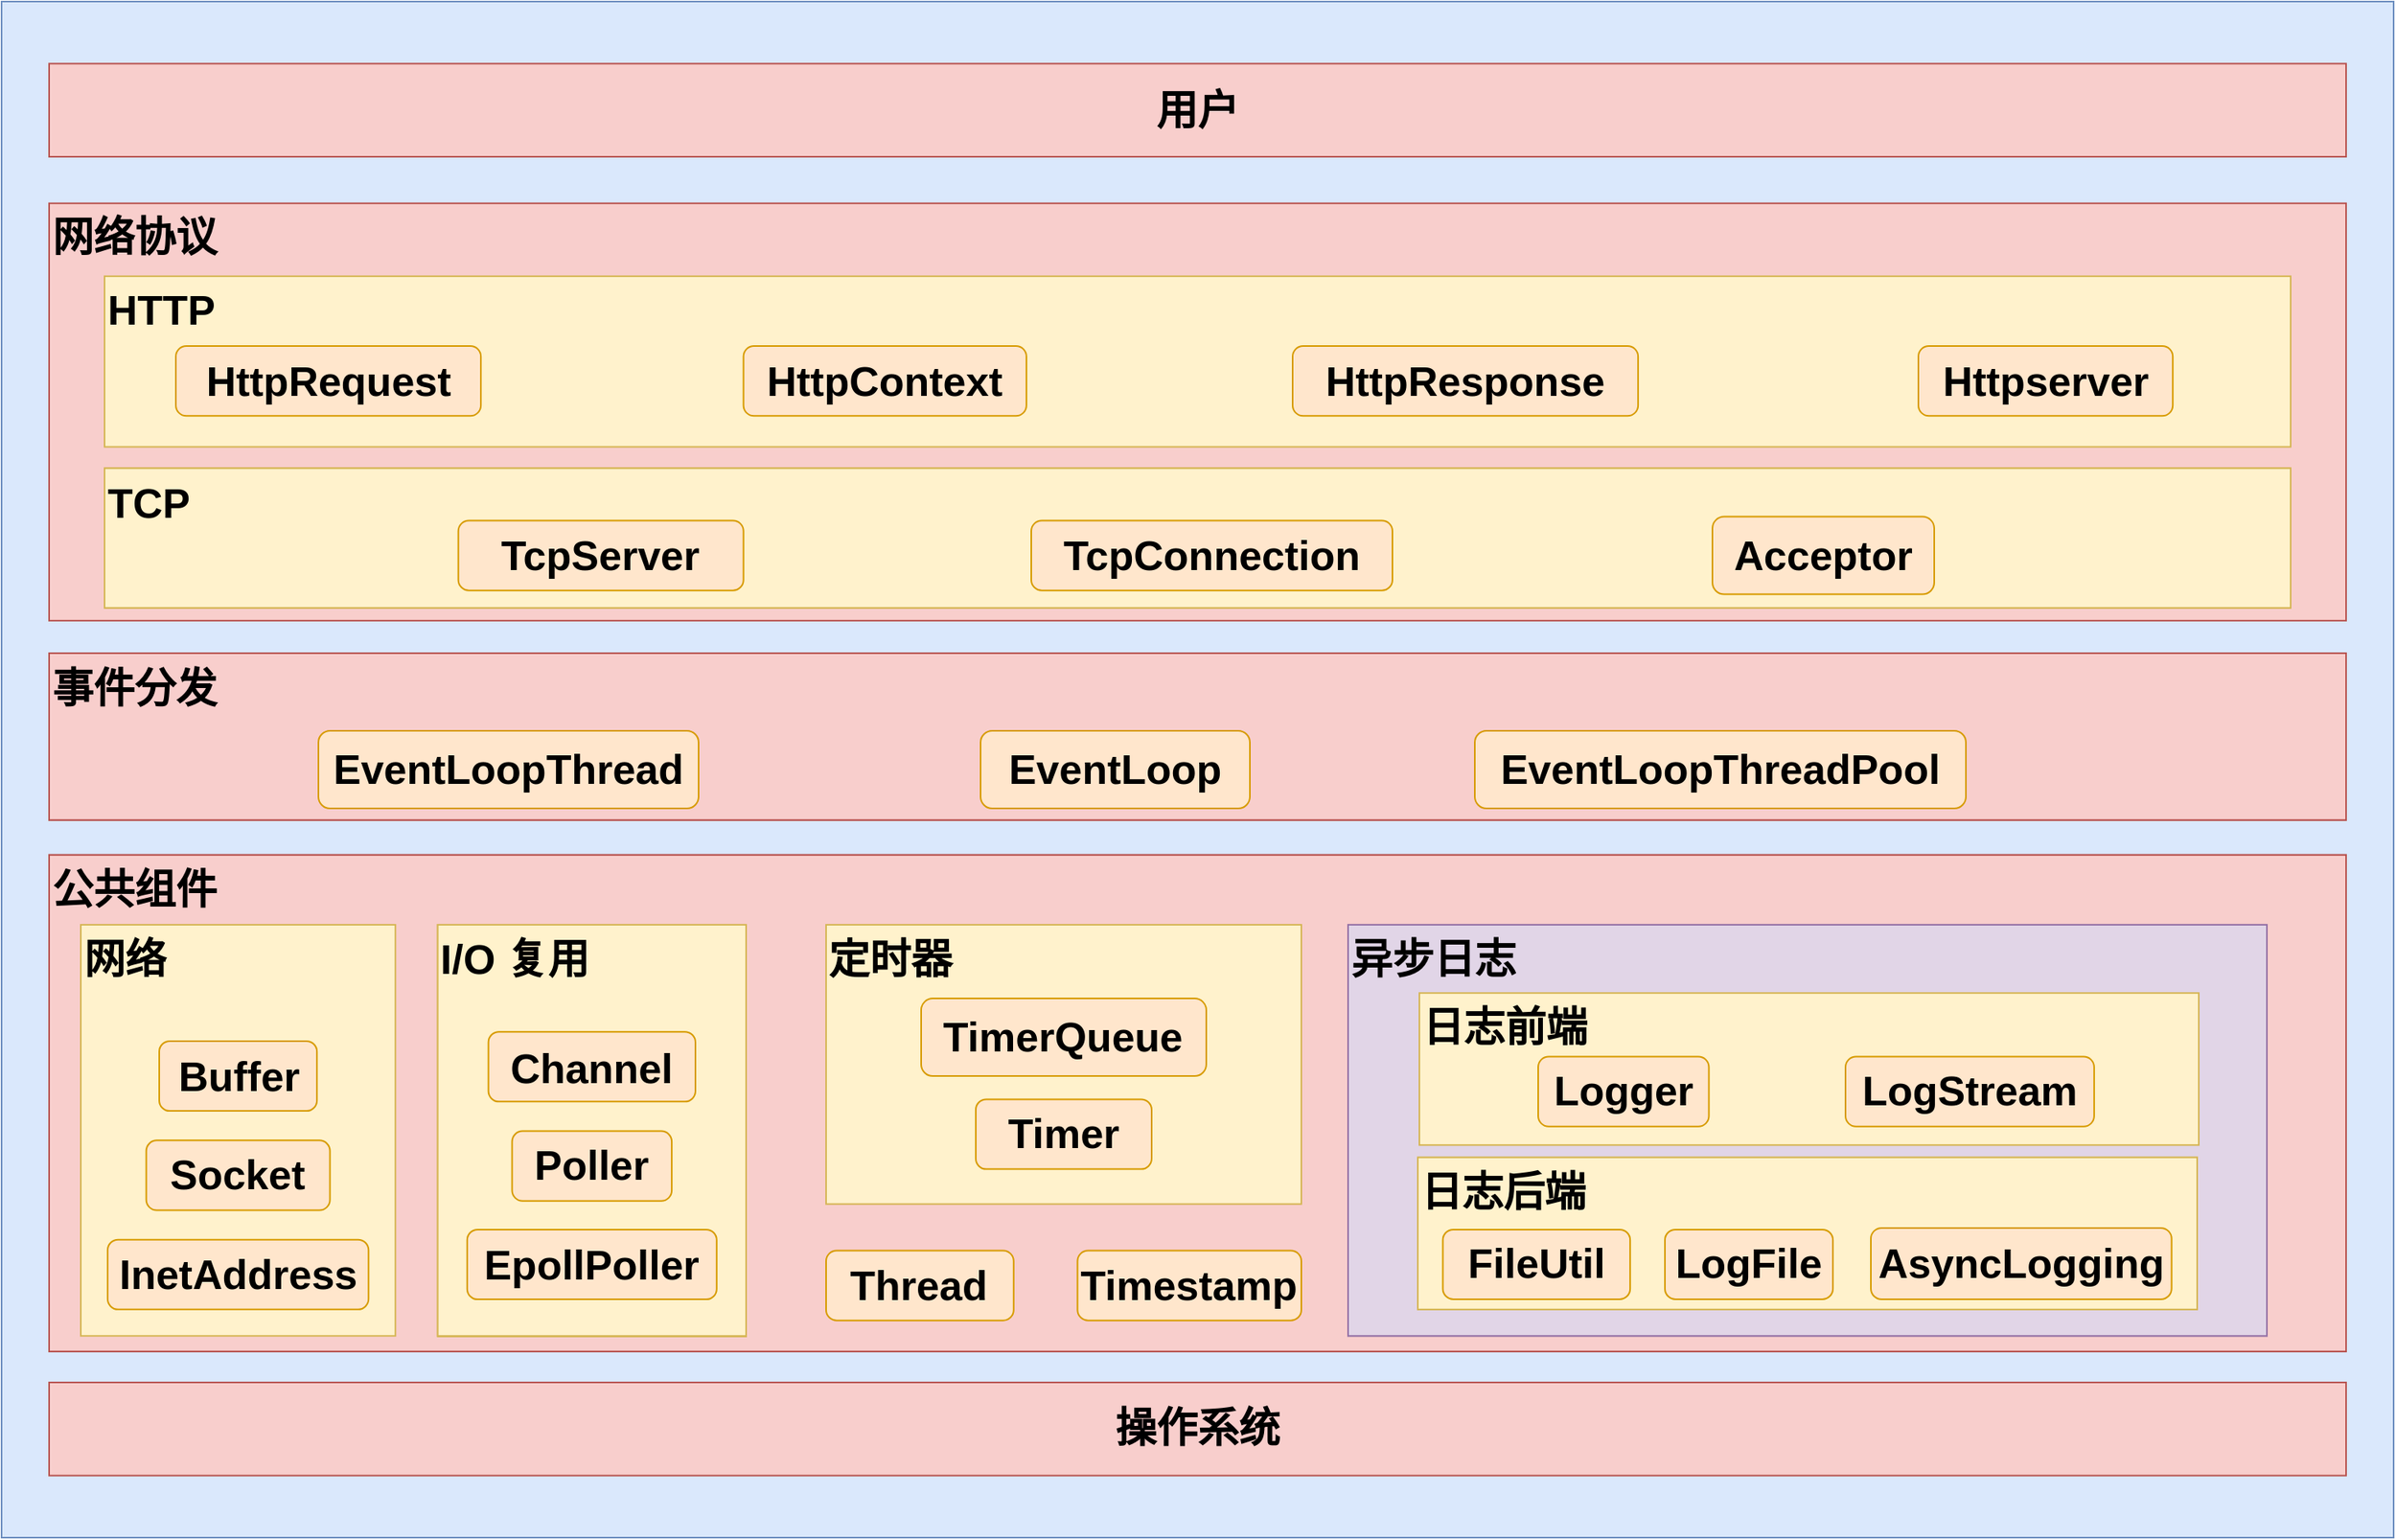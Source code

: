 <mxfile>
    <diagram id="ItH40t1ujjNK9veSvjqU" name="第 1 页">
        <mxGraphModel dx="2887" dy="1288" grid="1" gridSize="10" guides="1" tooltips="1" connect="1" arrows="1" fold="1" page="1" pageScale="1" pageWidth="827" pageHeight="1169" math="0" shadow="0">
            <root>
                <mxCell id="0"/>
                <mxCell id="1" parent="0"/>
                <mxCell id="150" value="" style="group;fillColor=#fff2cc;strokeColor=#d6b656;fillStyle=hatch;container=0;" parent="1" vertex="1" connectable="0">
                    <mxGeometry x="-80" y="1090" width="1510" height="970" as="geometry"/>
                </mxCell>
                <mxCell id="3" value="" style="rounded=0;html=1;fontSize=24;labelPosition=left;verticalLabelPosition=middle;align=left;verticalAlign=middle;glass=0;fillColor=#dae8fc;strokeColor=#6c8ebf;" parent="1" vertex="1">
                    <mxGeometry x="-80" y="1090" width="1510" height="970" as="geometry"/>
                </mxCell>
                <mxCell id="82" value="&lt;b&gt;操作系统&lt;/b&gt;" style="rounded=0;whiteSpace=wrap;html=1;sketch=0;fontSize=26;fillColor=#f8cecc;strokeColor=#b85450;" parent="1" vertex="1">
                    <mxGeometry x="-50" y="1962.02" width="1450" height="58.788" as="geometry"/>
                </mxCell>
                <mxCell id="98" value="&lt;b&gt;用户&lt;/b&gt;" style="rounded=0;whiteSpace=wrap;html=1;sketch=0;fontSize=26;fillColor=#f8cecc;strokeColor=#b85450;" parent="1" vertex="1">
                    <mxGeometry x="-50" y="1129.192" width="1450" height="58.788" as="geometry"/>
                </mxCell>
                <mxCell id="144" value="" style="group;fillColor=#f8cecc;strokeColor=#b85450;container=0;" parent="1" vertex="1" connectable="0">
                    <mxGeometry x="-50" y="1628.889" width="1450" height="313.535" as="geometry"/>
                </mxCell>
                <mxCell id="145" value="" style="group;fillColor=#f8cecc;strokeColor=#b85450;container=0;" parent="1" vertex="1" connectable="0">
                    <mxGeometry x="-50" y="1501.515" width="1450" height="105.328" as="geometry"/>
                </mxCell>
                <mxCell id="85" value="公共组件" style="rounded=0;whiteSpace=wrap;html=1;sketch=0;fontSize=26;align=left;fontStyle=1;verticalAlign=top;fillColor=#f8cecc;strokeColor=#b85450;" parent="1" vertex="1">
                    <mxGeometry x="-50" y="1628.889" width="1450" height="313.535" as="geometry"/>
                </mxCell>
                <mxCell id="136" value="" style="group" parent="1" vertex="1" connectable="0">
                    <mxGeometry x="440.49" y="1672.98" width="300" height="249.848" as="geometry"/>
                </mxCell>
                <mxCell id="28" value="&lt;b&gt;Thread&lt;/b&gt;" style="rounded=1;whiteSpace=wrap;html=1;fontSize=26;imageWidth=24;fillOpacity=100;spacing=3;flipH=0;fillColor=#ffe6cc;strokeColor=#d79b00;" parent="136" vertex="1">
                    <mxGeometry y="205.758" width="118.398" height="44.091" as="geometry"/>
                </mxCell>
                <mxCell id="33" value="&lt;b&gt;Timestamp&lt;/b&gt;" style="rounded=1;whiteSpace=wrap;html=1;fontSize=26;fontStyle=0;imageWidth=24;fillOpacity=100;spacing=3;flipH=0;fillColor=#ffe6cc;strokeColor=#d79b00;" parent="136" vertex="1">
                    <mxGeometry x="158.715" y="205.758" width="141.282" height="44.091" as="geometry"/>
                </mxCell>
                <mxCell id="135" value="" style="group" parent="136" vertex="1" connectable="0">
                    <mxGeometry width="300" height="176.364" as="geometry"/>
                </mxCell>
                <mxCell id="56" value="&lt;b&gt;定时器&lt;/b&gt;" style="rounded=0;whiteSpace=wrap;html=1;sketch=0;fontSize=26;align=left;verticalAlign=top;fillColor=#fff2cc;strokeColor=#d6b656;" parent="135" vertex="1">
                    <mxGeometry width="300" height="176.364" as="geometry"/>
                </mxCell>
                <mxCell id="57" value="&lt;span style=&quot;font-weight: 700;&quot;&gt;TimerQueue&lt;/span&gt;" style="rounded=1;whiteSpace=wrap;html=1;sketch=0;fontSize=26;verticalAlign=middle;align=center;spacing=3;flipV=0;flipH=1;fillColor=#ffe6cc;strokeColor=#d79b00;" parent="135" vertex="1">
                    <mxGeometry x="60" y="46.54" width="180" height="48.99" as="geometry"/>
                </mxCell>
                <mxCell id="27" value="&lt;b&gt;Timer&lt;/b&gt;" style="rounded=1;whiteSpace=wrap;html=1;fontSize=26;imageWidth=24;fillOpacity=100;spacing=3;flipV=0;flipH=1;fillColor=#ffe6cc;strokeColor=#d79b00;" parent="135" vertex="1">
                    <mxGeometry x="94.493" y="110.229" width="111.014" height="44.091" as="geometry"/>
                </mxCell>
                <mxCell id="141" value="" style="group;fillColor=#e1d5e7;strokeColor=#9673a6;" parent="1" vertex="1" connectable="0">
                    <mxGeometry x="770" y="1672.98" width="580" height="259.646" as="geometry"/>
                </mxCell>
                <mxCell id="11" value="异步日志" style="rounded=0;whiteSpace=wrap;html=1;align=left;fontSize=26;fontStyle=1;labelPosition=center;verticalLabelPosition=middle;verticalAlign=top;fillColor=#e1d5e7;strokeColor=#9673a6;" parent="141" vertex="1">
                    <mxGeometry width="580" height="259.646" as="geometry"/>
                </mxCell>
                <mxCell id="140" value="" style="group" parent="141" vertex="1" connectable="0">
                    <mxGeometry x="44" y="43.111" width="493" height="199.82" as="geometry"/>
                </mxCell>
                <mxCell id="53" value="&lt;b&gt;日志前端&lt;/b&gt;" style="rounded=0;whiteSpace=wrap;html=1;sketch=0;fontSize=26;align=left;verticalAlign=top;fillColor=#fff2cc;strokeColor=#d6b656;" parent="140" vertex="1">
                    <mxGeometry x="1" width="492" height="96.02" as="geometry"/>
                </mxCell>
                <mxCell id="30" value="&lt;b&gt;Logger&lt;/b&gt;" style="rounded=1;whiteSpace=wrap;html=1;fontSize=26;imageWidth=24;fillOpacity=100;spacing=3;aspect=fixed;fillColor=#ffe6cc;strokeColor=#d79b00;" parent="140" vertex="1">
                    <mxGeometry x="76.005" y="40.175" width="107.739" height="44.091" as="geometry"/>
                </mxCell>
                <mxCell id="31" value="LogStream" style="rounded=1;whiteSpace=wrap;html=1;fontSize=26;fontStyle=1;imageWidth=24;fillOpacity=100;spacing=3;fillColor=#ffe6cc;strokeColor=#d79b00;" parent="140" vertex="1">
                    <mxGeometry x="270" y="40.172" width="156.95" height="44.091" as="geometry"/>
                </mxCell>
                <mxCell id="139" value="" style="group;fillColor=#fff2cc;strokeColor=#d6b656;" parent="140" vertex="1" connectable="0">
                    <mxGeometry y="103.8" width="492" height="96.02" as="geometry"/>
                </mxCell>
                <mxCell id="54" value="&lt;b&gt;日志后端&lt;/b&gt;" style="rounded=0;whiteSpace=wrap;html=1;sketch=0;fontSize=26;align=left;verticalAlign=top;fillColor=#fff2cc;strokeColor=#d6b656;" parent="139" vertex="1">
                    <mxGeometry width="492.0" height="96.02" as="geometry"/>
                </mxCell>
                <mxCell id="51" value="AsyncLogging" style="rounded=1;whiteSpace=wrap;html=1;sketch=0;fontSize=26;fontStyle=1;align=center;verticalAlign=top;spacing=3;fillColor=#ffe6cc;strokeColor=#d79b00;aspect=fixed;" parent="139" vertex="1">
                    <mxGeometry x="285.999" y="44.571" width="189.83" height="45" as="geometry"/>
                </mxCell>
                <mxCell id="52" value="&lt;b&gt;LogFile&lt;/b&gt;" style="rounded=1;whiteSpace=wrap;html=1;sketch=0;fontSize=26;movable=1;resizable=1;rotatable=1;deletable=1;editable=1;connectable=1;spacing=3;fillColor=#ffe6cc;strokeColor=#d79b00;" parent="139" vertex="1">
                    <mxGeometry x="156" y="45.581" width="106.041" height="43.988" as="geometry"/>
                </mxCell>
                <mxCell id="29" value="&lt;span&gt;FileUtil&lt;/span&gt;" style="rounded=1;whiteSpace=wrap;html=1;fontSize=26;fontStyle=1;imageWidth=24;fillOpacity=100;spacing=3;fillColor=#ffe6cc;strokeColor=#d79b00;" parent="139" vertex="1">
                    <mxGeometry x="15.808" y="45.581" width="118.257" height="43.988" as="geometry"/>
                </mxCell>
                <mxCell id="142" value="" style="group;fillColor=#fff2cc;strokeColor=#d6b656;container=0;" parent="1" vertex="1" connectable="0">
                    <mxGeometry x="195.32" y="1672.98" width="194.68" height="260.01" as="geometry"/>
                </mxCell>
                <mxCell id="143" value="" style="group" parent="1" vertex="1" connectable="0">
                    <mxGeometry x="-30" y="1672.98" width="198.6" height="259.646" as="geometry"/>
                </mxCell>
                <mxCell id="77" value="网络" style="rounded=0;whiteSpace=wrap;html=1;sketch=0;fontSize=26;align=left;verticalAlign=top;fontStyle=1;fillColor=#fff2cc;strokeColor=#d6b656;" parent="143" vertex="1">
                    <mxGeometry width="198.6" height="259.646" as="geometry"/>
                </mxCell>
                <mxCell id="12" value="Socket" style="rounded=1;whiteSpace=wrap;html=1;fontSize=26;fontStyle=1;imageWidth=24;fillOpacity=100;spacing=3;fillColor=#ffe6cc;strokeColor=#d79b00;" parent="143" vertex="1">
                    <mxGeometry x="41.323" y="136.192" width="115.955" height="44.091" as="geometry"/>
                </mxCell>
                <mxCell id="14" value="&lt;b&gt;InetAddress&lt;/b&gt;" style="rounded=1;whiteSpace=wrap;html=1;fontSize=26;imageWidth=24;fillOpacity=100;spacing=3;fillColor=#ffe6cc;strokeColor=#d79b00;" parent="143" vertex="1">
                    <mxGeometry x="16.947" y="198.84" width="164.706" height="44.091" as="geometry"/>
                </mxCell>
                <mxCell id="17" value="Buffer" style="rounded=1;whiteSpace=wrap;html=1;fontSize=26;fontStyle=1;imageWidth=24;fillOpacity=100;spacing=3;fillColor=#ffe6cc;strokeColor=#d79b00;" parent="143" vertex="1">
                    <mxGeometry x="49.526" y="73.485" width="99.548" height="44.091" as="geometry"/>
                </mxCell>
                <mxCell id="153" value="" style="group" parent="1" vertex="1" connectable="0">
                    <mxGeometry x="195.32" y="1672.98" width="194.68" height="259.646" as="geometry"/>
                </mxCell>
                <mxCell id="125" value="&lt;b&gt;I/O 复用&lt;/b&gt;" style="rounded=0;whiteSpace=wrap;html=1;sketch=0;fontSize=26;align=left;verticalAlign=top;fillColor=#fff2cc;strokeColor=#d6b656;" parent="153" vertex="1">
                    <mxGeometry width="194.68" height="259.646" as="geometry"/>
                </mxCell>
                <mxCell id="13" value="EpollPoller" style="rounded=1;whiteSpace=wrap;html=1;fontSize=26;fontStyle=1;imageWidth=24;fillOpacity=100;spacing=3;fillColor=#ffe6cc;strokeColor=#d79b00;" parent="153" vertex="1">
                    <mxGeometry x="18.594" y="192.491" width="157.492" height="44.091" as="geometry"/>
                </mxCell>
                <mxCell id="16" value="&lt;b&gt;Poller&lt;/b&gt;" style="rounded=1;whiteSpace=wrap;html=1;fontSize=26;imageWidth=24;fillOpacity=100;spacing=3;fillColor=#ffe6cc;strokeColor=#d79b00;" parent="153" vertex="1">
                    <mxGeometry x="46.941" y="130.313" width="100.798" height="44.091" as="geometry"/>
                </mxCell>
                <mxCell id="20" value="&lt;span&gt;Channel&lt;/span&gt;" style="rounded=1;whiteSpace=wrap;html=1;fontSize=26;imageWidth=24;fillOpacity=100;spacing=3;fontStyle=1;verticalAlign=top;fillColor=#ffe6cc;strokeColor=#d79b00;" parent="153" vertex="1">
                    <mxGeometry x="31.994" y="67.606" width="130.691" height="44.091" as="geometry"/>
                </mxCell>
                <mxCell id="97" value="网络协议" style="rounded=0;whiteSpace=wrap;html=1;sketch=0;fontSize=26;align=left;fontStyle=1;verticalAlign=top;fillColor=#f8cecc;strokeColor=#b85450;" parent="1" vertex="1">
                    <mxGeometry x="-50" y="1217.374" width="1450" height="263.566" as="geometry"/>
                </mxCell>
                <mxCell id="60" value="HTTP" style="rounded=0;whiteSpace=wrap;html=1;sketch=0;fontSize=26;fontStyle=1;align=left;verticalAlign=top;fillColor=#fff2cc;strokeColor=#d6b656;" parent="1" vertex="1">
                    <mxGeometry x="-15" y="1263.424" width="1380" height="107.778" as="geometry"/>
                </mxCell>
                <mxCell id="37" value="&lt;b&gt;Httpserver&lt;/b&gt;" style="rounded=1;whiteSpace=wrap;html=1;fontSize=26;imageWidth=24;fillOpacity=100;spacing=3;flipH=0;fillColor=#ffe6cc;strokeColor=#d79b00;" parent="1" vertex="1">
                    <mxGeometry x="1129.998" y="1307.515" width="160.593" height="44.091" as="geometry"/>
                </mxCell>
                <mxCell id="36" value="&lt;b&gt;HttpRequest&lt;/b&gt;" style="rounded=1;whiteSpace=wrap;html=1;fontSize=26;imageWidth=24;fillOpacity=100;spacing=3;flipH=0;fillColor=#ffe6cc;strokeColor=#d79b00;" parent="1" vertex="1">
                    <mxGeometry x="29.998" y="1307.515" width="192.569" height="44.091" as="geometry"/>
                </mxCell>
                <mxCell id="35" value="HttpResponse" style="rounded=1;whiteSpace=wrap;html=1;fontSize=26;fontStyle=1;imageWidth=24;fillOpacity=100;spacing=3;flipH=0;fillColor=#ffe6cc;strokeColor=#d79b00;" parent="1" vertex="1">
                    <mxGeometry x="735" y="1307.515" width="218.06" height="44.091" as="geometry"/>
                </mxCell>
                <mxCell id="34" value="&lt;b&gt;HttpContext&lt;/b&gt;" style="rounded=1;whiteSpace=wrap;html=1;fontSize=26;imageWidth=24;fillOpacity=100;spacing=3;flipH=0;fillColor=#ffe6cc;strokeColor=#d79b00;" parent="1" vertex="1">
                    <mxGeometry x="388.326" y="1307.515" width="178.62" height="44.091" as="geometry"/>
                </mxCell>
                <mxCell id="146" value="" style="group;fillColor=#fff2cc;strokeColor=#d6b656;" parent="1" vertex="1" connectable="0">
                    <mxGeometry x="-15" y="1384.694" width="1380" height="88.182" as="geometry"/>
                </mxCell>
                <mxCell id="156" value="" style="group" parent="146" vertex="1" connectable="0">
                    <mxGeometry width="1380" height="88.182" as="geometry"/>
                </mxCell>
                <mxCell id="90" value="TCP" style="rounded=0;whiteSpace=wrap;html=1;sketch=0;fontSize=26;fontStyle=1;align=left;verticalAlign=top;fillColor=#fff2cc;strokeColor=#d6b656;" parent="156" vertex="1">
                    <mxGeometry width="1380" height="88.182" as="geometry"/>
                </mxCell>
                <mxCell id="24" value="TcpConnection" style="rounded=1;whiteSpace=wrap;html=1;fontSize=26;fontStyle=1;imageWidth=24;fillOpacity=100;spacing=3;fillColor=#ffe6cc;strokeColor=#d79b00;" parent="156" vertex="1">
                    <mxGeometry x="585" y="33.049" width="228" height="44.091" as="geometry"/>
                </mxCell>
                <mxCell id="15" value="Acceptor" style="rounded=1;whiteSpace=wrap;html=1;fontSize=26;fontStyle=1;imageWidth=24;fillOpacity=100;spacing=3;fillColor=#ffe6cc;strokeColor=#d79b00;" parent="156" vertex="1">
                    <mxGeometry x="1015" y="30.6" width="140" height="48.99" as="geometry"/>
                </mxCell>
                <mxCell id="25" value="&lt;span&gt;TcpServer&lt;/span&gt;" style="rounded=1;whiteSpace=wrap;html=1;fontSize=26;fontStyle=1;imageWidth=24;fillOpacity=100;spacing=3;fillColor=#ffe6cc;strokeColor=#d79b00;" parent="1" vertex="1">
                    <mxGeometry x="208.33" y="1417.743" width="180" height="44.091" as="geometry"/>
                </mxCell>
                <mxCell id="154" value="" style="group" parent="1" vertex="1" connectable="0">
                    <mxGeometry x="-50" y="1501.515" width="1450" height="105.328" as="geometry"/>
                </mxCell>
                <mxCell id="158" value="" style="group" parent="154" vertex="1" connectable="0">
                    <mxGeometry width="1450" height="105.328" as="geometry"/>
                </mxCell>
                <mxCell id="92" value="事件分发" style="rounded=0;whiteSpace=wrap;html=1;sketch=0;fontSize=26;fontStyle=1;verticalAlign=top;align=left;fillColor=#f8cecc;strokeColor=#b85450;" parent="158" vertex="1">
                    <mxGeometry width="1450" height="105.328" as="geometry"/>
                </mxCell>
                <mxCell id="21" value="EventLoop" style="rounded=1;whiteSpace=wrap;html=1;fontSize=26;fontStyle=1;imageWidth=24;fillOpacity=100;spacing=3;fillColor=#ffe6cc;strokeColor=#d79b00;" parent="158" vertex="1">
                    <mxGeometry x="588" y="48.99" width="170" height="48.99" as="geometry"/>
                </mxCell>
                <mxCell id="22" value="EventLoopThread" style="rounded=1;whiteSpace=wrap;html=1;fontSize=26;fontStyle=1;imageWidth=24;fillOpacity=100;spacing=3;fillColor=#ffe6cc;strokeColor=#d79b00;" parent="158" vertex="1">
                    <mxGeometry x="170" y="48.99" width="240" height="48.99" as="geometry"/>
                </mxCell>
                <mxCell id="23" value="EventLoopThreadPool" style="rounded=1;whiteSpace=wrap;html=1;fontSize=26;fontStyle=1;imageWidth=24;fillOpacity=100;spacing=3;fillColor=#ffe6cc;strokeColor=#d79b00;" parent="158" vertex="1">
                    <mxGeometry x="900" y="48.99" width="310" height="48.99" as="geometry"/>
                </mxCell>
            </root>
        </mxGraphModel>
    </diagram>
</mxfile>
